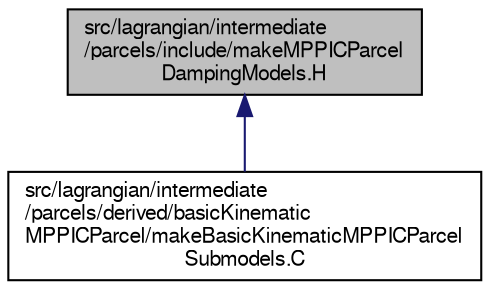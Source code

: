 digraph "src/lagrangian/intermediate/parcels/include/makeMPPICParcelDampingModels.H"
{
  bgcolor="transparent";
  edge [fontname="FreeSans",fontsize="10",labelfontname="FreeSans",labelfontsize="10"];
  node [fontname="FreeSans",fontsize="10",shape=record];
  Node1 [label="src/lagrangian/intermediate\l/parcels/include/makeMPPICParcel\lDampingModels.H",height=0.2,width=0.4,color="black", fillcolor="grey75", style="filled" fontcolor="black"];
  Node1 -> Node2 [dir="back",color="midnightblue",fontsize="10",style="solid",fontname="FreeSans"];
  Node2 [label="src/lagrangian/intermediate\l/parcels/derived/basicKinematic\lMPPICParcel/makeBasicKinematicMPPICParcel\lSubmodels.C",height=0.2,width=0.4,color="black",URL="$a06047.html"];
}
